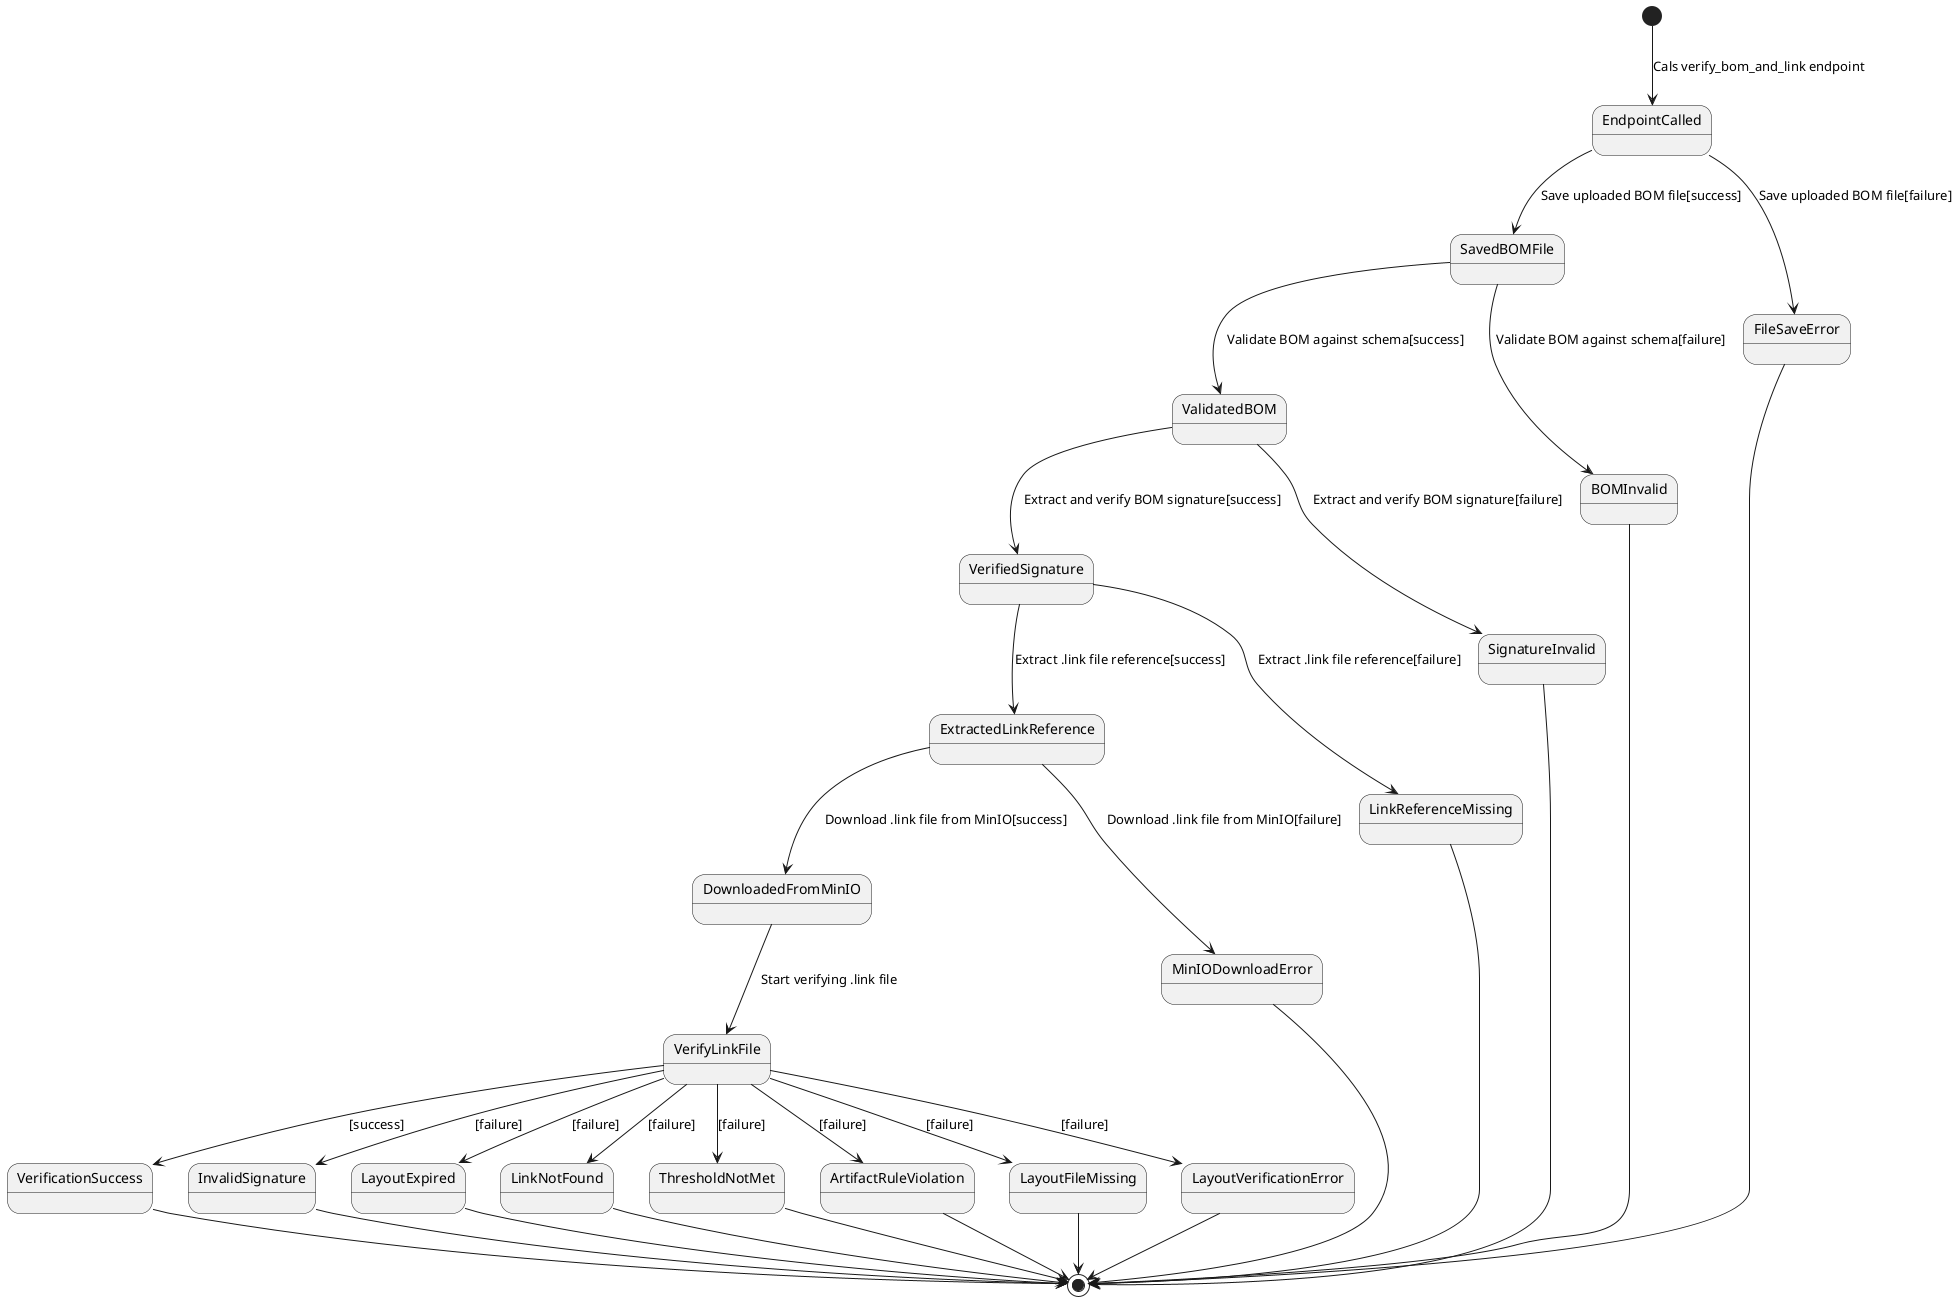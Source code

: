 @startuml state_verify_bom_and_link

[*] --> EndpointCalled : Cals verify_bom_and_link endpoint
EndpointCalled --> SavedBOMFile : Save uploaded BOM file[success]
EndpointCalled --> FileSaveError : Save uploaded BOM file[failure]

SavedBOMFile --> ValidatedBOM : Validate BOM against schema[success]
SavedBOMFile --> BOMInvalid : Validate BOM against schema[failure]
ValidatedBOM --> VerifiedSignature : Extract and verify BOM signature[success]
ValidatedBOM --> SignatureInvalid : Extract and verify BOM signature[failure]
VerifiedSignature --> ExtractedLinkReference : Extract .link file reference[success]
VerifiedSignature --> LinkReferenceMissing : Extract .link file reference[failure]
ExtractedLinkReference --> DownloadedFromMinIO : Download .link file from MinIO[success]
ExtractedLinkReference --> MinIODownloadError : Download .link file from MinIO[failure]
DownloadedFromMinIO --> VerifyLinkFile : Start verifying .link file

VerifyLinkFile --> VerificationSuccess : [success]
VerifyLinkFile --> InvalidSignature : [failure]
VerifyLinkFile --> LayoutExpired : [failure]
VerifyLinkFile --> LinkNotFound : [failure]
VerifyLinkFile --> ThresholdNotMet : [failure]
VerifyLinkFile --> ArtifactRuleViolation :[failure]
VerifyLinkFile --> LayoutFileMissing : [failure]
VerifyLinkFile --> LayoutVerificationError : [failure]

FileSaveError --> [*]
BOMInvalid --> [*]
SignatureInvalid --> [*]
LinkReferenceMissing --> [*]
MinIODownloadError --> [*]


VerificationSuccess --> [*]
InvalidSignature --> [*]
LayoutExpired --> [*]
LinkNotFound --> [*]
ThresholdNotMet --> [*]
ArtifactRuleViolation --> [*]
LayoutFileMissing --> [*]
LayoutVerificationError --> [*]



@enduml
